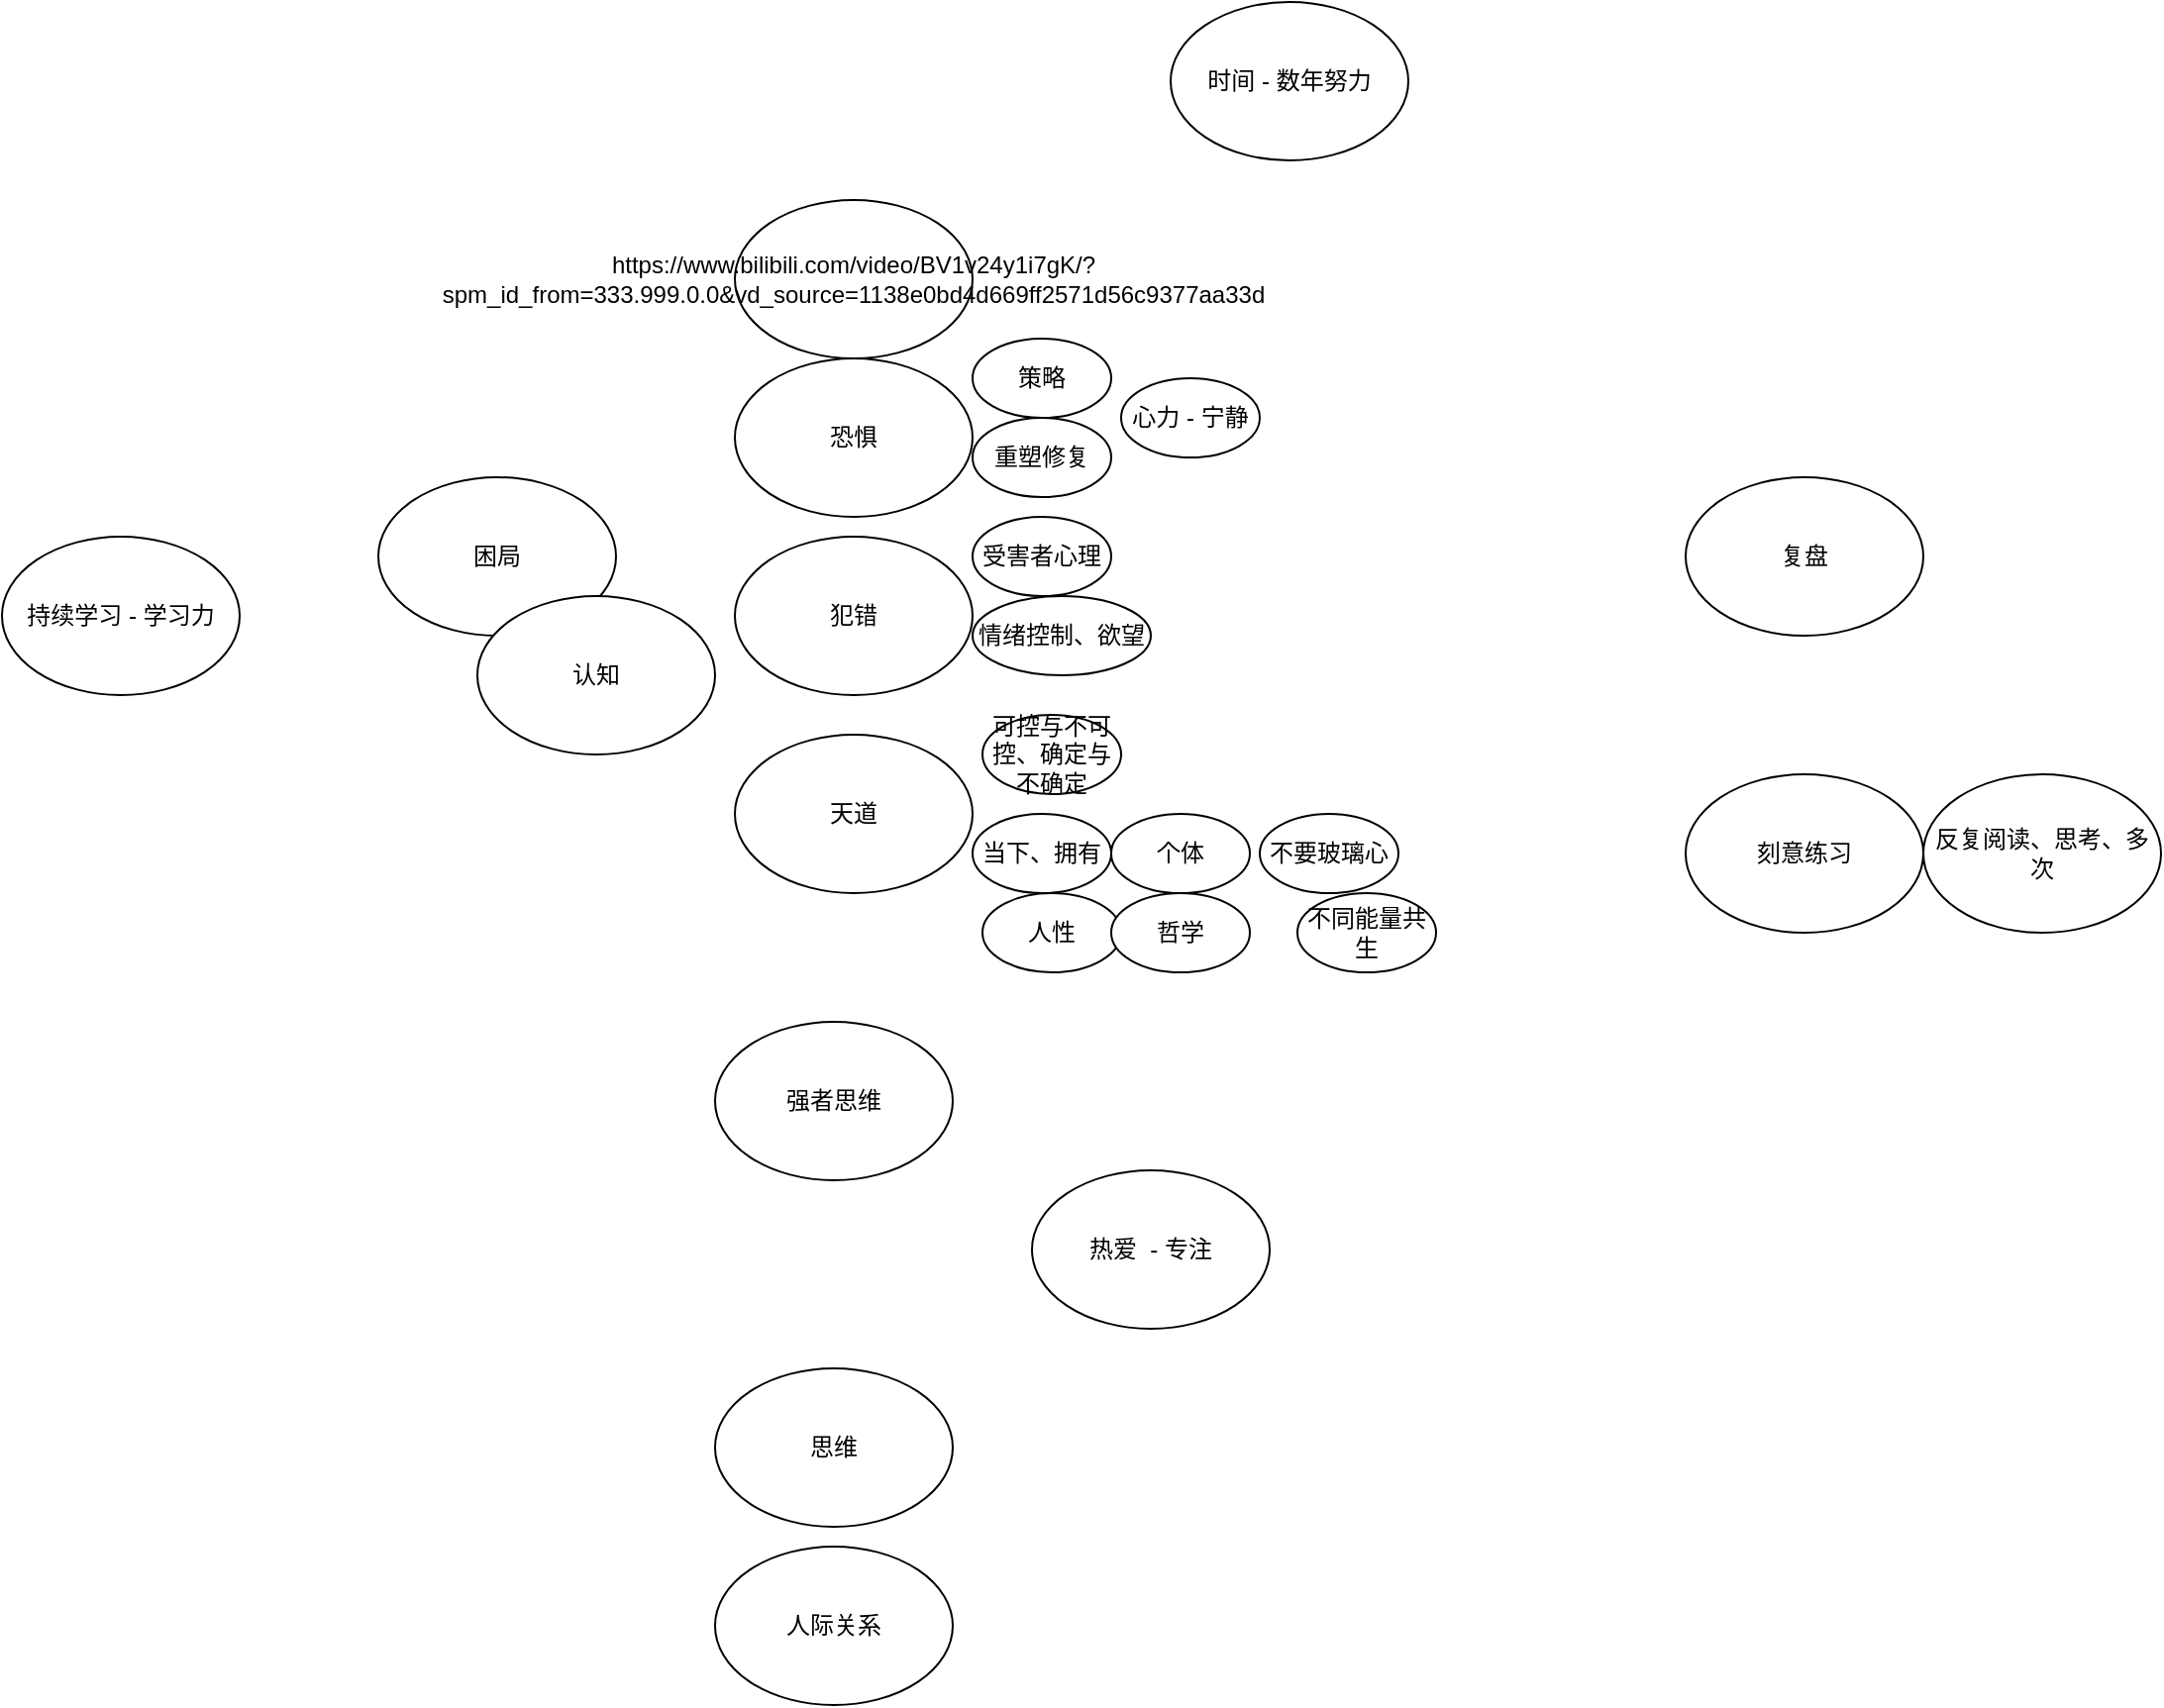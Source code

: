 <mxfile version="21.0.2" type="github">
  <diagram name="第 1 页" id="S-KACnQ_s29UGyhCrXI7">
    <mxGraphModel dx="2261" dy="802" grid="1" gridSize="10" guides="1" tooltips="1" connect="1" arrows="1" fold="1" page="1" pageScale="1" pageWidth="827" pageHeight="1169" math="0" shadow="0">
      <root>
        <mxCell id="0" />
        <mxCell id="1" parent="0" />
        <mxCell id="1eEIsLxeiasIomoq3Xt9-1" value="困局" style="ellipse;whiteSpace=wrap;html=1;" parent="1" vertex="1">
          <mxGeometry x="-120" y="270" width="120" height="80" as="geometry" />
        </mxCell>
        <mxCell id="1eEIsLxeiasIomoq3Xt9-2" value="犯错" style="ellipse;whiteSpace=wrap;html=1;" parent="1" vertex="1">
          <mxGeometry x="60" y="300" width="120" height="80" as="geometry" />
        </mxCell>
        <mxCell id="1eEIsLxeiasIomoq3Xt9-3" value="复盘" style="ellipse;whiteSpace=wrap;html=1;" parent="1" vertex="1">
          <mxGeometry x="540" y="270" width="120" height="80" as="geometry" />
        </mxCell>
        <mxCell id="1eEIsLxeiasIomoq3Xt9-4" value="刻意练习" style="ellipse;whiteSpace=wrap;html=1;" parent="1" vertex="1">
          <mxGeometry x="540" y="420" width="120" height="80" as="geometry" />
        </mxCell>
        <mxCell id="1eEIsLxeiasIomoq3Xt9-5" value="反复阅读、思考、多次" style="ellipse;whiteSpace=wrap;html=1;" parent="1" vertex="1">
          <mxGeometry x="660" y="420" width="120" height="80" as="geometry" />
        </mxCell>
        <mxCell id="1eEIsLxeiasIomoq3Xt9-6" value="时间 - 数年努力" style="ellipse;whiteSpace=wrap;html=1;" parent="1" vertex="1">
          <mxGeometry x="280" y="30" width="120" height="80" as="geometry" />
        </mxCell>
        <mxCell id="1eEIsLxeiasIomoq3Xt9-7" value="恐惧" style="ellipse;whiteSpace=wrap;html=1;" parent="1" vertex="1">
          <mxGeometry x="60" y="210" width="120" height="80" as="geometry" />
        </mxCell>
        <mxCell id="1eEIsLxeiasIomoq3Xt9-8" value="受害者心理" style="ellipse;whiteSpace=wrap;html=1;" parent="1" vertex="1">
          <mxGeometry x="180" y="290" width="70" height="40" as="geometry" />
        </mxCell>
        <mxCell id="1eEIsLxeiasIomoq3Xt9-9" value="情绪控制、欲望" style="ellipse;whiteSpace=wrap;html=1;" parent="1" vertex="1">
          <mxGeometry x="180" y="330" width="90" height="40" as="geometry" />
        </mxCell>
        <mxCell id="1eEIsLxeiasIomoq3Xt9-10" value="策略" style="ellipse;whiteSpace=wrap;html=1;" parent="1" vertex="1">
          <mxGeometry x="180" y="200" width="70" height="40" as="geometry" />
        </mxCell>
        <mxCell id="1eEIsLxeiasIomoq3Xt9-11" value="重塑修复" style="ellipse;whiteSpace=wrap;html=1;" parent="1" vertex="1">
          <mxGeometry x="180" y="240" width="70" height="40" as="geometry" />
        </mxCell>
        <mxCell id="1eEIsLxeiasIomoq3Xt9-12" value="天道" style="ellipse;whiteSpace=wrap;html=1;" parent="1" vertex="1">
          <mxGeometry x="60" y="400" width="120" height="80" as="geometry" />
        </mxCell>
        <mxCell id="1eEIsLxeiasIomoq3Xt9-13" value="可控与不可控、确定与不确定" style="ellipse;whiteSpace=wrap;html=1;" parent="1" vertex="1">
          <mxGeometry x="185" y="390" width="70" height="40" as="geometry" />
        </mxCell>
        <mxCell id="1eEIsLxeiasIomoq3Xt9-14" value="当下、拥有" style="ellipse;whiteSpace=wrap;html=1;" parent="1" vertex="1">
          <mxGeometry x="180" y="440" width="70" height="40" as="geometry" />
        </mxCell>
        <mxCell id="1eEIsLxeiasIomoq3Xt9-15" value="个体" style="ellipse;whiteSpace=wrap;html=1;" parent="1" vertex="1">
          <mxGeometry x="250" y="440" width="70" height="40" as="geometry" />
        </mxCell>
        <mxCell id="1eEIsLxeiasIomoq3Xt9-16" value="心力 - 宁静" style="ellipse;whiteSpace=wrap;html=1;" parent="1" vertex="1">
          <mxGeometry x="255" y="220" width="70" height="40" as="geometry" />
        </mxCell>
        <mxCell id="1eEIsLxeiasIomoq3Xt9-17" value="人性" style="ellipse;whiteSpace=wrap;html=1;" parent="1" vertex="1">
          <mxGeometry x="185" y="480" width="70" height="40" as="geometry" />
        </mxCell>
        <mxCell id="1eEIsLxeiasIomoq3Xt9-18" value="哲学" style="ellipse;whiteSpace=wrap;html=1;" parent="1" vertex="1">
          <mxGeometry x="250" y="480" width="70" height="40" as="geometry" />
        </mxCell>
        <mxCell id="1eEIsLxeiasIomoq3Xt9-19" value="强者思维" style="ellipse;whiteSpace=wrap;html=1;" parent="1" vertex="1">
          <mxGeometry x="50" y="545" width="120" height="80" as="geometry" />
        </mxCell>
        <mxCell id="1eEIsLxeiasIomoq3Xt9-20" value="认知" style="ellipse;whiteSpace=wrap;html=1;" parent="1" vertex="1">
          <mxGeometry x="-70" y="330" width="120" height="80" as="geometry" />
        </mxCell>
        <mxCell id="1eEIsLxeiasIomoq3Xt9-21" value="热爱&amp;nbsp; - 专注" style="ellipse;whiteSpace=wrap;html=1;" parent="1" vertex="1">
          <mxGeometry x="210" y="620" width="120" height="80" as="geometry" />
        </mxCell>
        <mxCell id="1eEIsLxeiasIomoq3Xt9-22" value="人际关系" style="ellipse;whiteSpace=wrap;html=1;" parent="1" vertex="1">
          <mxGeometry x="50" y="810" width="120" height="80" as="geometry" />
        </mxCell>
        <mxCell id="1eEIsLxeiasIomoq3Xt9-23" value="持续学习 - 学习力" style="ellipse;whiteSpace=wrap;html=1;" parent="1" vertex="1">
          <mxGeometry x="-310" y="300" width="120" height="80" as="geometry" />
        </mxCell>
        <mxCell id="1eEIsLxeiasIomoq3Xt9-24" value="思维" style="ellipse;whiteSpace=wrap;html=1;" parent="1" vertex="1">
          <mxGeometry x="50" y="720" width="120" height="80" as="geometry" />
        </mxCell>
        <mxCell id="1eEIsLxeiasIomoq3Xt9-25" value="https://www.bilibili.com/video/BV1v24y1i7gK/?spm_id_from=333.999.0.0&amp;amp;vd_source=1138e0bd4d669ff2571d56c9377aa33d" style="ellipse;whiteSpace=wrap;html=1;" parent="1" vertex="1">
          <mxGeometry x="60" y="130" width="120" height="80" as="geometry" />
        </mxCell>
        <mxCell id="veHLIHzk_LPReTzrI3is-1" value="不同能量共生" style="ellipse;whiteSpace=wrap;html=1;" vertex="1" parent="1">
          <mxGeometry x="344" y="480" width="70" height="40" as="geometry" />
        </mxCell>
        <mxCell id="veHLIHzk_LPReTzrI3is-2" value="不要玻璃心" style="ellipse;whiteSpace=wrap;html=1;" vertex="1" parent="1">
          <mxGeometry x="325" y="440" width="70" height="40" as="geometry" />
        </mxCell>
      </root>
    </mxGraphModel>
  </diagram>
</mxfile>
